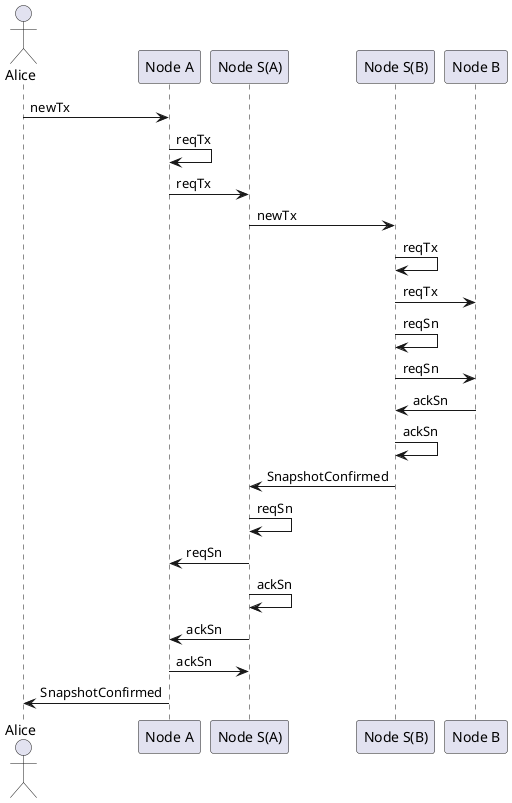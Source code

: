 @startuml
actor Alice

Alice -> "Node A": newTx
"Node A" -> "Node A": reqTx
"Node A" -> "Node S(A)": reqTx
"Node S(A)" -> "Node S(B)": newTx
"Node S(B)" -> "Node S(B)": reqTx
"Node S(B)" -> "Node B": reqTx
"Node S(B)" -> "Node S(B)": reqSn
"Node S(B)" -> "Node B": reqSn
"Node B" -> "Node S(B)": ackSn
"Node S(B)" -> "Node S(B)": ackSn
"Node S(B)" -> "Node S(A)": SnapshotConfirmed

"Node S(A)" -> "Node S(A)": reqSn
"Node S(A)" -> "Node A": reqSn
"Node S(A)" -> "Node S(A)": ackSn
"Node S(A)" -> "Node A": ackSn
"Node A" -> "Node S(A)": ackSn
"Node A" -> Alice: SnapshotConfirmed
@enduml
